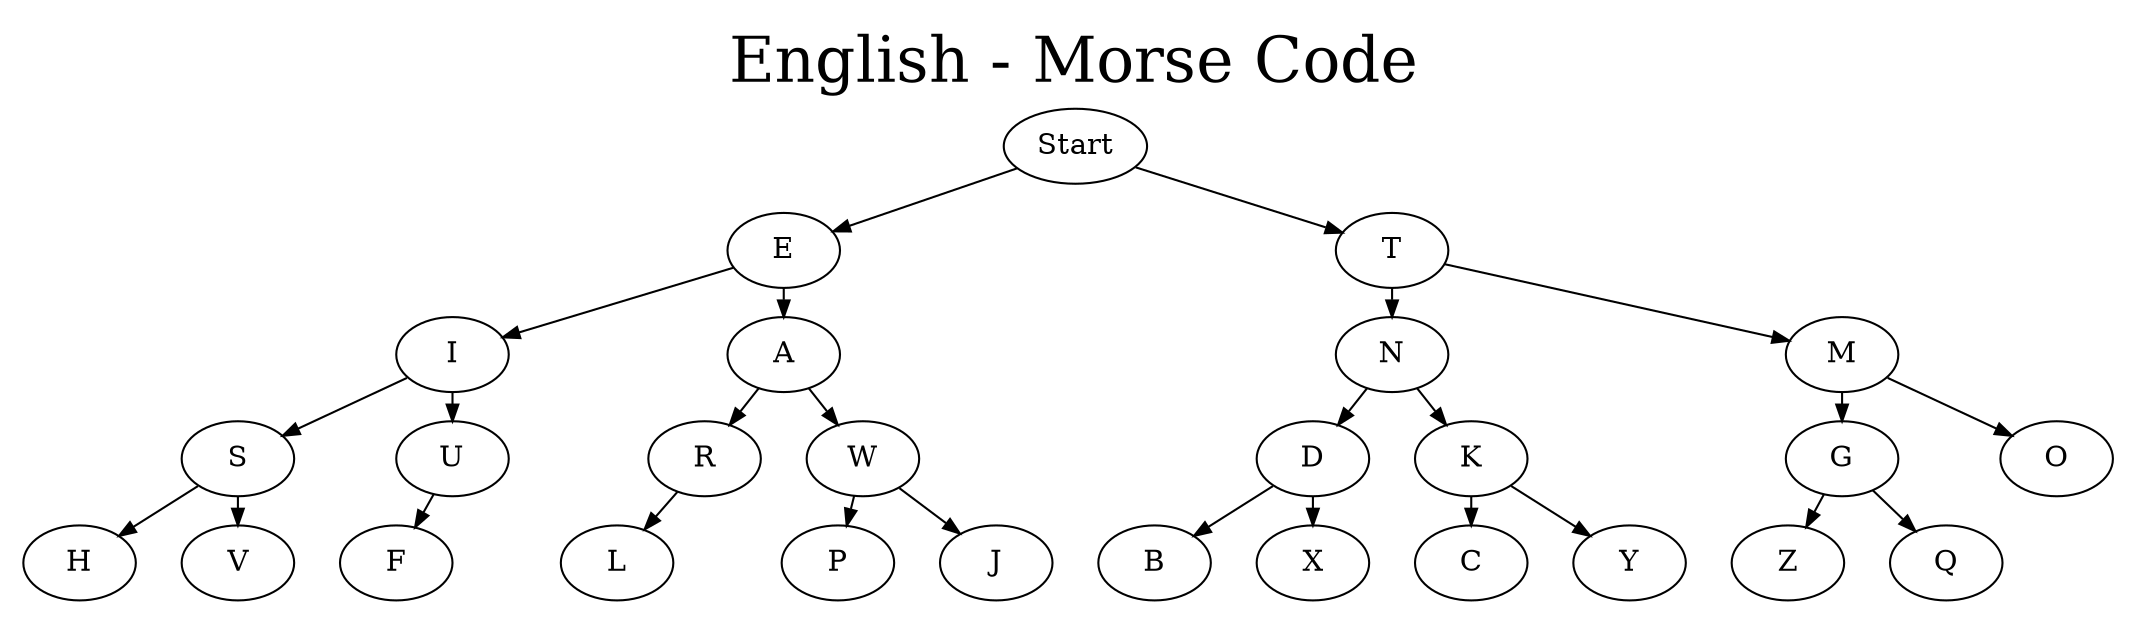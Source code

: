 digraph G {
    nodesep=0.3;
    ranksep=0.2;
    margin=0.1;
#    node [shape=circle];
    edge [arrowsize=0.8];
    
    graph [label="English - Morse Code", labelloc=top, fontsize=30];

    Start -> E;
    E -> I;
    E -> A;
    I -> S;
    I -> U;
    A -> R;
    A -> W;
    S -> H;
    S -> V;
    U -> F;

#    U -> "..--";
    empty1 [label="",width=.1,style=invis]
    U -> empty1 [style=invis];

    R -> L;

#    R -> ".-.-";
    empty2 [label="",width=.1,style=invis]
    R -> empty2 [style=invis];

    W -> P;
    W -> J;

    Start -> T;
    T -> N;
    T -> M;
    N -> D;
    N -> K;
    M -> G;
    M -> O;
    D -> B;
    D -> X;
    K -> C;
    K -> Y;
    G -> Z;
    G -> Q;

#    O -> "---.";
    empty3 [label="",width=.1,style=invis]
    O -> empty3 [style=invis];
#    O -> "----";
    empty4 [label="",width=.1,style=invis]
    O -> empty4 [style=invis];

}
